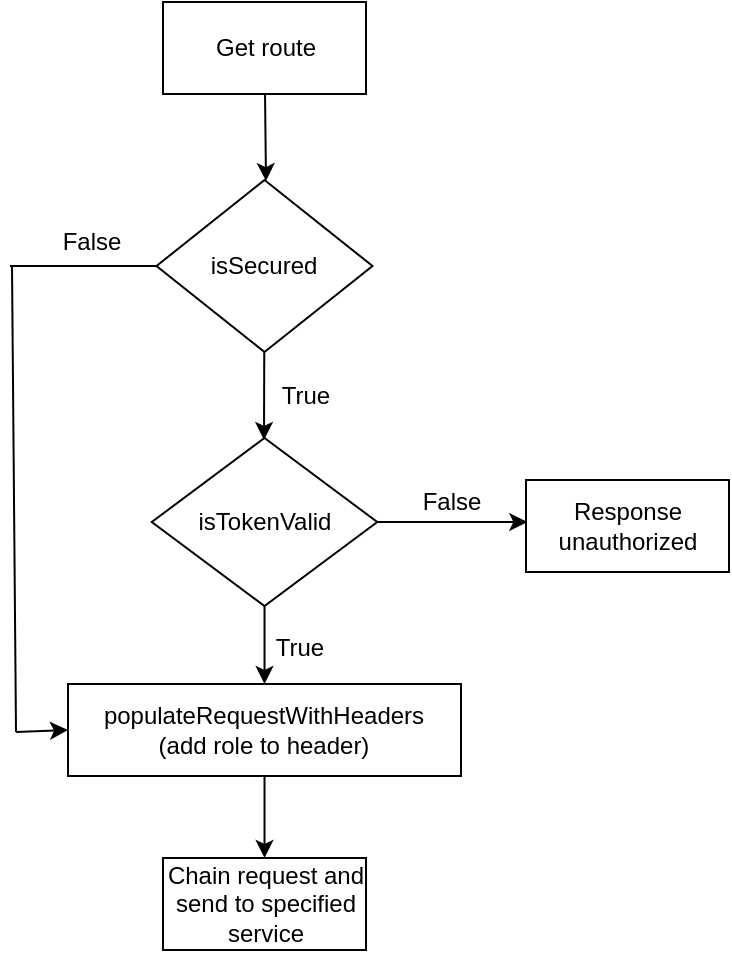 <mxfile>
    <diagram id="33Tzl-FQjUyfLPLBcmh4" name="Page-1">
        <mxGraphModel dx="979" dy="662" grid="0" gridSize="10" guides="1" tooltips="1" connect="1" arrows="1" fold="1" page="1" pageScale="1" pageWidth="850" pageHeight="1100" math="0" shadow="0">
            <root>
                <mxCell id="0"/>
                <mxCell id="1" parent="0"/>
                <mxCell id="3" style="edgeStyle=none;html=1;" edge="1" parent="1" source="2">
                    <mxGeometry relative="1" as="geometry">
                        <mxPoint x="418" y="301.529" as="targetPoint"/>
                    </mxGeometry>
                </mxCell>
                <mxCell id="2" value="Get route" style="rounded=0;whiteSpace=wrap;html=1;" vertex="1" parent="1">
                    <mxGeometry x="366.5" y="212" width="101.5" height="46" as="geometry"/>
                </mxCell>
                <mxCell id="5" style="edgeStyle=none;html=1;" edge="1" parent="1" source="4">
                    <mxGeometry relative="1" as="geometry">
                        <mxPoint x="417" y="431" as="targetPoint"/>
                    </mxGeometry>
                </mxCell>
                <mxCell id="4" value="isSecured" style="rhombus;whiteSpace=wrap;html=1;" vertex="1" parent="1">
                    <mxGeometry x="363.25" y="301" width="108" height="86" as="geometry"/>
                </mxCell>
                <mxCell id="15" style="edgeStyle=none;html=1;entryX=0.5;entryY=0;entryDx=0;entryDy=0;" edge="1" parent="1" source="6" target="9">
                    <mxGeometry relative="1" as="geometry"/>
                </mxCell>
                <mxCell id="17" style="edgeStyle=none;html=1;" edge="1" parent="1" source="6">
                    <mxGeometry relative="1" as="geometry">
                        <mxPoint x="548.667" y="472.0" as="targetPoint"/>
                    </mxGeometry>
                </mxCell>
                <mxCell id="6" value="isTokenValid" style="rhombus;whiteSpace=wrap;html=1;" vertex="1" parent="1">
                    <mxGeometry x="360.88" y="430" width="112.75" height="84" as="geometry"/>
                </mxCell>
                <mxCell id="8" value="" style="endArrow=none;html=1;" edge="1" parent="1">
                    <mxGeometry width="50" height="50" relative="1" as="geometry">
                        <mxPoint x="364" y="344" as="sourcePoint"/>
                        <mxPoint x="290" y="344" as="targetPoint"/>
                    </mxGeometry>
                </mxCell>
                <mxCell id="21" style="edgeStyle=none;html=1;entryX=0.5;entryY=0;entryDx=0;entryDy=0;" edge="1" parent="1" source="9" target="20">
                    <mxGeometry relative="1" as="geometry"/>
                </mxCell>
                <mxCell id="9" value="populateRequestWithHeaders&lt;br&gt;(add role to header)" style="rounded=0;whiteSpace=wrap;html=1;" vertex="1" parent="1">
                    <mxGeometry x="319.01" y="553" width="196.49" height="46" as="geometry"/>
                </mxCell>
                <mxCell id="10" value="" style="endArrow=none;html=1;" edge="1" parent="1">
                    <mxGeometry width="50" height="50" relative="1" as="geometry">
                        <mxPoint x="291" y="344" as="sourcePoint"/>
                        <mxPoint x="293" y="577" as="targetPoint"/>
                    </mxGeometry>
                </mxCell>
                <mxCell id="11" value="" style="endArrow=classic;html=1;entryX=0;entryY=0.5;entryDx=0;entryDy=0;" edge="1" parent="1" target="9">
                    <mxGeometry width="50" height="50" relative="1" as="geometry">
                        <mxPoint x="293" y="577" as="sourcePoint"/>
                        <mxPoint x="459" y="334" as="targetPoint"/>
                    </mxGeometry>
                </mxCell>
                <mxCell id="12" value="False" style="text;html=1;strokeColor=none;fillColor=none;align=center;verticalAlign=middle;whiteSpace=wrap;rounded=0;" vertex="1" parent="1">
                    <mxGeometry x="300.88" y="317" width="60" height="30" as="geometry"/>
                </mxCell>
                <mxCell id="14" value="True" style="text;html=1;strokeColor=none;fillColor=none;align=center;verticalAlign=middle;whiteSpace=wrap;rounded=0;" vertex="1" parent="1">
                    <mxGeometry x="408" y="394" width="60" height="30" as="geometry"/>
                </mxCell>
                <mxCell id="16" value="True" style="text;html=1;strokeColor=none;fillColor=none;align=center;verticalAlign=middle;whiteSpace=wrap;rounded=0;" vertex="1" parent="1">
                    <mxGeometry x="405" y="520" width="60" height="30" as="geometry"/>
                </mxCell>
                <mxCell id="18" value="Response unauthorized" style="rounded=0;whiteSpace=wrap;html=1;" vertex="1" parent="1">
                    <mxGeometry x="548" y="451" width="101.5" height="46" as="geometry"/>
                </mxCell>
                <mxCell id="19" value="False" style="text;html=1;strokeColor=none;fillColor=none;align=center;verticalAlign=middle;whiteSpace=wrap;rounded=0;" vertex="1" parent="1">
                    <mxGeometry x="481" y="447" width="60" height="30" as="geometry"/>
                </mxCell>
                <mxCell id="20" value="Chain request and send to specified service" style="rounded=0;whiteSpace=wrap;html=1;" vertex="1" parent="1">
                    <mxGeometry x="366.51" y="640" width="101.5" height="46" as="geometry"/>
                </mxCell>
            </root>
        </mxGraphModel>
    </diagram>
</mxfile>